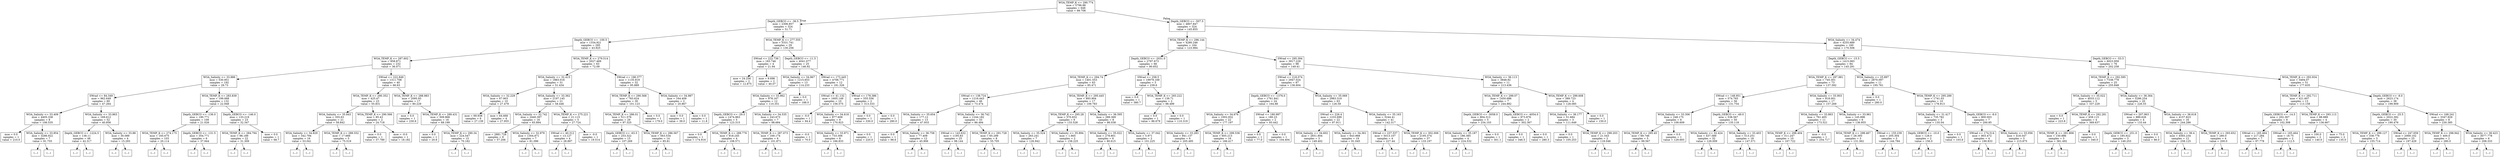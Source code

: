 digraph Tree {
node [shape=box] ;
0 [label="WOA_TEMP_K <= 290.774\nmse = 5796.88\nsamples = 648\nvalue = 99.708"] ;
1 [label="Depth_GEBCO <= -36.5\nmse = 2306.857\nsamples = 324\nvalue = 51.71"] ;
0 -> 1 [labeldistance=2.5, labelangle=45, headlabel="True"] ;
2 [label="Depth_GEBCO <= -100.5\nmse = 1334.921\nsamples = 295\nvalue = 43.925"] ;
1 -> 2 ;
3 [label="WOA_TEMP_K <= 287.602\nmse = 858.871\nsamples = 232\nvalue = 36.071"] ;
2 -> 3 ;
4 [label="WOA_Salinity <= 33.886\nmse = 530.951\nsamples = 192\nvalue = 29.73"] ;
3 -> 4 ;
5 [label="SWrad <= 84.349\nmse = 962.649\nsamples = 60\nvalue = 47.264"] ;
4 -> 5 ;
6 [label="WOA_Salinity <= 33.409\nmse = 4405.338\nsamples = 8\nvalue = 106.535"] ;
5 -> 6 ;
7 [label="mse = 0.0\nsamples = 1\nvalue = 210.0"] ;
6 -> 7 ;
8 [label="WOA_Salinity <= 33.854\nmse = 3286.922\nsamples = 7\nvalue = 91.755"] ;
6 -> 8 ;
9 [label="(...)"] ;
8 -> 9 ;
18 [label="(...)"] ;
8 -> 18 ;
21 [label="WOA_Salinity <= 33.863\nmse = 169.612\nsamples = 52\nvalue = 40.856"] ;
5 -> 21 ;
22 [label="Depth_GEBCO <= -1224.5\nmse = 138.11\nsamples = 48\nvalue = 42.317"] ;
21 -> 22 ;
23 [label="(...)"] ;
22 -> 23 ;
74 [label="(...)"] ;
22 -> 74 ;
105 [label="WOA_Salinity <= 33.88\nmse = 30.089\nsamples = 4\nvalue = 15.293"] ;
21 -> 105 ;
106 [label="(...)"] ;
105 -> 106 ;
111 [label="(...)"] ;
105 -> 111 ;
112 [label="WOA_TEMP_K <= 283.839\nmse = 199.068\nsamples = 132\nvalue = 22.948"] ;
4 -> 112 ;
113 [label="Depth_GEBCO <= -136.0\nmse = 190.771\nsamples = 109\nvalue = 21.026"] ;
112 -> 113 ;
114 [label="WOA_TEMP_K <= 274.175\nmse = 165.675\nsamples = 103\nvalue = 20.114"] ;
113 -> 114 ;
115 [label="(...)"] ;
114 -> 115 ;
138 [label="(...)"] ;
114 -> 138 ;
247 [label="Depth_GEBCO <= -131.5\nmse = 354.771\nsamples = 6\nvalue = 37.944"] ;
113 -> 247 ;
248 [label="(...)"] ;
247 -> 248 ;
249 [label="(...)"] ;
247 -> 249 ;
258 [label="Depth_GEBCO <= -146.0\nmse = 133.219\nsamples = 23\nvalue = 32.347"] ;
112 -> 258 ;
259 [label="WOA_TEMP_K <= 284.794\nmse = 98.189\nsamples = 22\nvalue = 31.309"] ;
258 -> 259 ;
260 [label="(...)"] ;
259 -> 260 ;
263 [label="(...)"] ;
259 -> 263 ;
288 [label="mse = 0.0\nsamples = 1\nvalue = 68.7"] ;
258 -> 288 ;
289 [label="SWrad <= 222.849\nmse = 1311.708\nsamples = 40\nvalue = 66.63"] ;
3 -> 289 ;
290 [label="WOA_TEMP_K <= 290.352\nmse = 425.47\nsamples = 23\nvalue = 55.831"] ;
289 -> 290 ;
291 [label="WOA_Salinity <= 35.843\nmse = 355.63\nsamples = 21\nvalue = 58.842"] ;
290 -> 291 ;
292 [label="WOA_Salinity <= 34.829\nmse = 342.794\nsamples = 16\nvalue = 53.041"] ;
291 -> 292 ;
293 [label="(...)"] ;
292 -> 293 ;
304 [label="(...)"] ;
292 -> 304 ;
323 [label="WOA_TEMP_K <= 289.552\nmse = 17.666\nsamples = 5\nvalue = 75.519"] ;
291 -> 323 ;
324 [label="(...)"] ;
323 -> 324 ;
327 [label="(...)"] ;
323 -> 327 ;
330 [label="WOA_TEMP_K <= 290.566\nmse = 85.43\nsamples = 2\nvalue = 24.718"] ;
290 -> 330 ;
331 [label="mse = 0.0\nsamples = 1\nvalue = 37.789"] ;
330 -> 331 ;
332 [label="mse = -0.0\nsamples = 1\nvalue = 18.182"] ;
330 -> 332 ;
333 [label="WOA_TEMP_K <= 288.983\nmse = 2095.93\nsamples = 17\nvalue = 80.229"] ;
289 -> 333 ;
334 [label="mse = 0.0\nsamples = 1\nvalue = 230.6"] ;
333 -> 334 ;
335 [label="WOA_TEMP_K <= 289.431\nmse = 309.968\nsamples = 16\nvalue = 68.199"] ;
333 -> 335 ;
336 [label="mse = 0.0\nsamples = 1\nvalue = 20.6"] ;
335 -> 336 ;
337 [label="WOA_TEMP_K <= 290.34\nmse = 224.547\nsamples = 15\nvalue = 70.182"] ;
335 -> 337 ;
338 [label="(...)"] ;
337 -> 338 ;
353 [label="(...)"] ;
337 -> 353 ;
358 [label="WOA_TEMP_K <= 279.514\nmse = 2027.469\nsamples = 63\nvalue = 72.09"] ;
2 -> 358 ;
359 [label="WOA_Salinity <= 32.415\nmse = 1883.016\nsamples = 31\nvalue = 51.434"] ;
358 -> 359 ;
360 [label="WOA_Salinity <= 32.229\nmse = 67.903\nsamples = 10\nvalue = 27.479"] ;
359 -> 360 ;
361 [label="mse = 69.938\nsamples = 6\nvalue = 27.139"] ;
360 -> 361 ;
362 [label="mse = 64.666\nsamples = 4\nvalue = 27.955"] ;
360 -> 362 ;
363 [label="WOA_Salinity <= 33.362\nmse = 2197.145\nsamples = 21\nvalue = 58.446"] ;
359 -> 363 ;
364 [label="WOA_Salinity <= 32.742\nmse = 2440.397\nsamples = 16\nvalue = 65.894"] ;
363 -> 364 ;
365 [label="mse = 2881.728\nsamples = 9\nvalue = 57.206"] ;
364 -> 365 ;
366 [label="WOA_Salinity <= 32.979\nmse = 1304.871\nsamples = 7\nvalue = 81.096"] ;
364 -> 366 ;
367 [label="(...)"] ;
366 -> 367 ;
368 [label="(...)"] ;
366 -> 368 ;
371 [label="WOA_TEMP_K <= 275.221\nmse = 21.115\nsamples = 5\nvalue = 27.724"] ;
363 -> 371 ;
372 [label="SWrad <= 40.312\nmse = 13.127\nsamples = 4\nvalue = 28.897"] ;
371 -> 372 ;
373 [label="(...)"] ;
372 -> 373 ;
374 [label="(...)"] ;
372 -> 374 ;
377 [label="mse = -0.0\nsamples = 1\nvalue = 19.514"] ;
371 -> 377 ;
378 [label="SWrad <= 196.377\nmse = 1135.919\nsamples = 32\nvalue = 95.889"] ;
358 -> 378 ;
379 [label="WOA_TEMP_K <= 290.568\nmse = 783.624\nsamples = 30\nvalue = 101.123"] ;
378 -> 379 ;
380 [label="WOA_TEMP_K <= 286.01\nmse = 511.576\nsamples = 29\nvalue = 97.325"] ;
379 -> 380 ;
381 [label="Depth_GEBCO <= -63.5\nmse = 253.322\nsamples = 15\nvalue = 107.269"] ;
380 -> 381 ;
382 [label="(...)"] ;
381 -> 382 ;
391 [label="(...)"] ;
381 -> 391 ;
404 [label="WOA_TEMP_K <= 286.567\nmse = 563.534\nsamples = 14\nvalue = 85.81"] ;
380 -> 404 ;
405 [label="(...)"] ;
404 -> 405 ;
406 [label="(...)"] ;
404 -> 406 ;
429 [label="mse = 0.0\nsamples = 1\nvalue = 179.0"] ;
379 -> 429 ;
430 [label="WOA_Salinity <= 34.987\nmse = 164.409\nsamples = 2\nvalue = 20.867"] ;
378 -> 430 ;
431 [label="mse = 0.0\nsamples = 1\nvalue = 39.0"] ;
430 -> 431 ;
432 [label="mse = 0.0\nsamples = 1\nvalue = 11.8"] ;
430 -> 432 ;
433 [label="WOA_TEMP_K <= 277.555\nmse = 5331.741\nsamples = 29\nvalue = 130.256"] ;
1 -> 433 ;
434 [label="SWrad <= 222.736\nmse = 183.746\nsamples = 4\nvalue = 21.94"] ;
433 -> 434 ;
435 [label="mse = 24.256\nsamples = 2\nvalue = 12.875"] ;
434 -> 435 ;
436 [label="mse = 9.696\nsamples = 2\nvalue = 40.07"] ;
434 -> 436 ;
437 [label="Depth_GEBCO <= -11.5\nmse = 4041.077\nsamples = 25\nvalue = 146.92"] ;
433 -> 437 ;
438 [label="WOA_Salinity <= 34.967\nmse = 1215.653\nsamples = 13\nvalue = 114.233"] ;
437 -> 438 ;
439 [label="WOA_Salinity <= 33.962\nmse = 978.167\nsamples = 12\nvalue = 110.351"] ;
438 -> 439 ;
440 [label="Depth_GEBCO <= -29.5\nmse = 1474.963\nsamples = 5\nvalue = 123.315"] ;
439 -> 440 ;
441 [label="mse = 0.0\nsamples = 1\nvalue = 174.916"] ;
440 -> 441 ;
442 [label="WOA_TEMP_K <= 289.776\nmse = 918.245\nsamples = 4\nvalue = 108.571"] ;
440 -> 442 ;
443 [label="(...)"] ;
442 -> 443 ;
444 [label="(...)"] ;
442 -> 444 ;
449 [label="WOA_Salinity <= 34.535\nmse = 243.673\nsamples = 7\nvalue = 98.684"] ;
439 -> 449 ;
450 [label="WOA_TEMP_K <= 287.073\nmse = 169.174\nsamples = 6\nvalue = 101.871"] ;
449 -> 450 ;
451 [label="(...)"] ;
450 -> 451 ;
458 [label="(...)"] ;
450 -> 458 ;
461 [label="mse = -0.0\nsamples = 1\nvalue = 70.0"] ;
449 -> 461 ;
462 [label="mse = 0.0\nsamples = 1\nvalue = 188.0"] ;
438 -> 462 ;
463 [label="SWrad <= 173.445\nmse = 4706.771\nsamples = 12\nvalue = 181.326"] ;
437 -> 463 ;
464 [label="SWrad <= 41.132\nmse = 1605.149\nsamples = 10\nvalue = 156.575"] ;
463 -> 464 ;
465 [label="mse = -0.0\nsamples = 1\nvalue = 94.4"] ;
464 -> 465 ;
466 [label="WOA_Salinity <= 34.618\nmse = 877.609\nsamples = 9\nvalue = 170.923"] ;
464 -> 466 ;
467 [label="WOA_Salinity <= 33.971\nmse = 733.306\nsamples = 8\nvalue = 166.833"] ;
466 -> 467 ;
468 [label="(...)"] ;
467 -> 468 ;
477 [label="(...)"] ;
467 -> 477 ;
478 [label="mse = 0.0\nsamples = 1\nvalue = 220.0"] ;
466 -> 478 ;
479 [label="SWrad <= 178.386\nmse = 555.556\nsamples = 2\nvalue = 313.333"] ;
463 -> 479 ;
480 [label="mse = 0.0\nsamples = 1\nvalue = 330.0"] ;
479 -> 480 ;
481 [label="mse = 0.0\nsamples = 1\nvalue = 280.0"] ;
479 -> 481 ;
482 [label="Depth_GEBCO <= -507.5\nmse = 4807.847\nsamples = 324\nvalue = 145.855"] ;
0 -> 482 [labeldistance=2.5, labelangle=-45, headlabel="False"] ;
483 [label="WOA_TEMP_K <= 296.144\nmse = 4280.246\nsamples = 164\nvalue = 123.984"] ;
482 -> 483 ;
484 [label="Depth_GEBCO <= -2031.0\nmse = 2797.673\nsamples = 66\nvalue = 90.652"] ;
483 -> 484 ;
485 [label="WOA_TEMP_K <= 294.74\nmse = 1401.553\nsamples = 63\nvalue = 85.471"] ;
484 -> 485 ;
486 [label="SWrad <= 138.724\nmse = 1216.443\nsamples = 46\nvalue = 73.474"] ;
485 -> 486 ;
487 [label="WOA_Salinity <= 35.654\nmse = 177.12\nsamples = 13\nvalue = 47.933"] ;
486 -> 487 ;
488 [label="mse = 0.0\nsamples = 1\nvalue = 98.6"] ;
487 -> 488 ;
489 [label="WOA_Salinity <= 36.758\nmse = 77.409\nsamples = 12\nvalue = 45.906"] ;
487 -> 489 ;
490 [label="(...)"] ;
489 -> 490 ;
511 [label="(...)"] ;
489 -> 511 ;
512 [label="WOA_Salinity <= 36.742\nmse = 1244.182\nsamples = 33\nvalue = 86.494"] ;
486 -> 512 ;
513 [label="SWrad <= 143.632\nmse = 1195.83\nsamples = 25\nvalue = 98.144"] ;
512 -> 513 ;
514 [label="(...)"] ;
513 -> 514 ;
515 [label="(...)"] ;
513 -> 515 ;
556 [label="WOA_TEMP_K <= 291.728\nmse = 65.299\nsamples = 8\nvalue = 55.705"] ;
512 -> 556 ;
557 [label="(...)"] ;
556 -> 557 ;
558 [label="(...)"] ;
556 -> 558 ;
567 [label="WOA_TEMP_K <= 295.445\nmse = 893.904\nsamples = 17\nvalue = 109.783"] ;
485 -> 567 ;
568 [label="WOA_TEMP_K <= 295.28\nmse = 370.832\nsamples = 9\nvalue = 133.528"] ;
567 -> 568 ;
569 [label="WOA_Salinity <= 35.524\nmse = 263.241\nsamples = 7\nvalue = 126.942"] ;
568 -> 569 ;
570 [label="(...)"] ;
569 -> 570 ;
571 [label="(...)"] ;
569 -> 571 ;
582 [label="WOA_Salinity <= 35.894\nmse = 1.665\nsamples = 2\nvalue = 158.225"] ;
568 -> 582 ;
583 [label="(...)"] ;
582 -> 583 ;
584 [label="(...)"] ;
582 -> 584 ;
585 [label="WOA_Salinity <= 36.595\nmse = 289.369\nsamples = 8\nvalue = 86.038"] ;
567 -> 585 ;
586 [label="WOA_Salinity <= 35.022\nmse = 278.801\nsamples = 6\nvalue = 80.615"] ;
585 -> 586 ;
587 [label="(...)"] ;
586 -> 587 ;
592 [label="(...)"] ;
586 -> 592 ;
597 [label="WOA_Salinity <= 37.042\nmse = 5.971\nsamples = 2\nvalue = 101.225"] ;
585 -> 597 ;
598 [label="(...)"] ;
597 -> 598 ;
599 [label="(...)"] ;
597 -> 599 ;
600 [label="SWrad <= 258.5\nmse = 19979.169\nsamples = 3\nvalue = 239.6"] ;
484 -> 600 ;
601 [label="mse = 0.0\nsamples = 1\nvalue = 380.7"] ;
600 -> 601 ;
602 [label="WOA_TEMP_K <= 293.222\nmse = 139.71\nsamples = 2\nvalue = 98.499"] ;
600 -> 602 ;
603 [label="mse = 0.0\nsamples = 1\nvalue = 86.679"] ;
602 -> 603 ;
604 [label="mse = 0.0\nsamples = 1\nvalue = 110.319"] ;
602 -> 604 ;
605 [label="SWrad <= 295.394\nmse = 3917.229\nsamples = 98\nvalue = 149.41"] ;
483 -> 605 ;
606 [label="SWrad <= 218.074\nmse = 2947.024\nsamples = 87\nvalue = 136.604"] ;
605 -> 606 ;
607 [label="Depth_GEBCO <= -1376.0\nmse = 1761.841\nsamples = 24\nvalue = 164.88"] ;
606 -> 607 ;
608 [label="WOA_Salinity <= 34.676\nmse = 1002.932\nsamples = 22\nvalue = 177.197"] ;
607 -> 608 ;
609 [label="WOA_Salinity <= 33.283\nmse = 941.137\nsamples = 6\nvalue = 205.495"] ;
608 -> 609 ;
610 [label="(...)"] ;
609 -> 610 ;
611 [label="(...)"] ;
609 -> 611 ;
620 [label="WOA_TEMP_K <= 299.536\nmse = 605.213\nsamples = 16\nvalue = 166.417"] ;
608 -> 620 ;
621 [label="(...)"] ;
620 -> 621 ;
642 [label="(...)"] ;
620 -> 642 ;
645 [label="SWrad <= 180.997\nmse = 180.23\nsamples = 2\nvalue = 93.442"] ;
607 -> 645 ;
646 [label="mse = 0.0\nsamples = 1\nvalue = 77.0"] ;
645 -> 646 ;
647 [label="mse = 0.0\nsamples = 1\nvalue = 104.404"] ;
645 -> 647 ;
648 [label="WOA_Salinity <= 35.069\nmse = 2983.319\nsamples = 63\nvalue = 126.59"] ;
606 -> 648 ;
649 [label="SWrad <= 226.4\nmse = 1233.699\nsamples = 22\nvalue = 97.911"] ;
648 -> 649 ;
650 [label="WOA_Salinity <= 34.602\nmse = 2651.804\nsamples = 3\nvalue = 149.402"] ;
649 -> 650 ;
651 [label="(...)"] ;
650 -> 651 ;
654 [label="(...)"] ;
650 -> 654 ;
655 [label="WOA_Salinity <= 34.361\nmse = 643.968\nsamples = 19\nvalue = 91.045"] ;
649 -> 655 ;
656 [label="(...)"] ;
655 -> 656 ;
659 [label="(...)"] ;
655 -> 659 ;
692 [label="WOA_Salinity <= 35.163\nmse = 3244.41\nsamples = 41\nvalue = 142.317"] ;
648 -> 692 ;
693 [label="SWrad <= 237.537\nmse = 5013.107\nsamples = 4\nvalue = 227.44"] ;
692 -> 693 ;
694 [label="(...)"] ;
693 -> 694 ;
695 [label="(...)"] ;
693 -> 695 ;
698 [label="WOA_TEMP_K <= 302.006\nmse = 2195.374\nsamples = 37\nvalue = 133.197"] ;
692 -> 698 ;
699 [label="(...)"] ;
698 -> 699 ;
768 [label="(...)"] ;
698 -> 768 ;
771 [label="WOA_Salinity <= 36.113\nmse = 3848.92\nsamples = 11\nvalue = 213.436"] ;
605 -> 771 ;
772 [label="WOA_TEMP_K <= 299.07\nmse = 1450.686\nsamples = 7\nvalue = 244.882"] ;
771 -> 772 ;
773 [label="Depth_GEBCO <= -3058.0\nmse = 804.313\nsamples = 5\nvalue = 234.103"] ;
772 -> 773 ;
774 [label="WOA_Salinity <= 35.187\nmse = 186.385\nsamples = 4\nvalue = 224.532"] ;
773 -> 774 ;
775 [label="(...)"] ;
774 -> 775 ;
776 [label="(...)"] ;
774 -> 776 ;
781 [label="mse = 0.0\nsamples = 1\nvalue = 301.1"] ;
773 -> 781 ;
782 [label="Depth_GEBCO <= -4054.0\nmse = 973.876\nsamples = 2\nvalue = 302.367"] ;
772 -> 782 ;
783 [label="mse = 0.0\nsamples = 1\nvalue = 346.5"] ;
782 -> 783 ;
784 [label="mse = 0.0\nsamples = 1\nvalue = 280.3"] ;
782 -> 784 ;
785 [label="WOA_TEMP_K <= 299.608\nmse = 389.723\nsamples = 4\nvalue = 128.085"] ;
771 -> 785 ;
786 [label="WOA_Salinity <= 36.177\nmse = 51.684\nsamples = 3\nvalue = 111.649"] ;
785 -> 786 ;
787 [label="mse = 0.0\nsamples = 1\nvalue = 105.253"] ;
786 -> 787 ;
788 [label="WOA_TEMP_K <= 299.203\nmse = 21.543\nsamples = 2\nvalue = 118.046"] ;
786 -> 788 ;
789 [label="(...)"] ;
788 -> 789 ;
790 [label="(...)"] ;
788 -> 790 ;
791 [label="mse = 0.0\nsamples = 1\nvalue = 150.0"] ;
785 -> 791 ;
792 [label="WOA_Salinity <= 34.474\nmse = 4255.689\nsamples = 160\nvalue = 170.506"] ;
482 -> 792 ;
793 [label="Depth_GEBCO <= -15.5\nmse = 1415.083\nsamples = 84\nvalue = 145.291"] ;
792 -> 793 ;
794 [label="WOA_TEMP_K <= 297.981\nmse = 745.301\nsamples = 73\nvalue = 137.592"] ;
793 -> 794 ;
795 [label="SWrad <= 148.951\nmse = 574.765\nsamples = 56\nvalue = 131.754"] ;
794 -> 795 ;
796 [label="WOA_Salinity <= 33.306\nmse = 248.175\nsamples = 6\nvalue = 109.609"] ;
795 -> 796 ;
797 [label="WOA_TEMP_K <= 295.45\nmse = 69.746\nsamples = 5\nvalue = 99.567"] ;
796 -> 797 ;
798 [label="(...)"] ;
797 -> 798 ;
799 [label="(...)"] ;
797 -> 799 ;
804 [label="mse = 0.0\nsamples = 1\nvalue = 129.693"] ;
796 -> 804 ;
805 [label="Depth_GEBCO <= -49.0\nmse = 538.567\nsamples = 50\nvalue = 135.118"] ;
795 -> 805 ;
806 [label="WOA_Salinity <= 32.424\nmse = 437.589\nsamples = 32\nvalue = 129.009"] ;
805 -> 806 ;
807 [label="(...)"] ;
806 -> 807 ;
810 [label="(...)"] ;
806 -> 810 ;
849 [label="WOA_Salinity <= 33.403\nmse = 513.251\nsamples = 18\nvalue = 147.571"] ;
805 -> 849 ;
850 [label="(...)"] ;
849 -> 850 ;
863 [label="(...)"] ;
849 -> 863 ;
868 [label="WOA_Salinity <= 33.903\nmse = 818.001\nsamples = 17\nvalue = 157.269"] ;
794 -> 868 ;
869 [label="WOA_Salinity <= 33.863\nmse = 761.405\nsamples = 11\nvalue = 173.521"] ;
868 -> 869 ;
870 [label="WOA_TEMP_K <= 298.404\nmse = 311.247\nsamples = 10\nvalue = 167.722"] ;
869 -> 870 ;
871 [label="(...)"] ;
870 -> 871 ;
882 [label="(...)"] ;
870 -> 882 ;
885 [label="mse = -0.0\nsamples = 1\nvalue = 254.717"] ;
869 -> 885 ;
886 [label="WOA_Salinity <= 33.961\nmse = 145.896\nsamples = 6\nvalue = 136.955"] ;
868 -> 886 ;
887 [label="WOA_TEMP_K <= 298.467\nmse = 28.393\nsamples = 3\nvalue = 131.362"] ;
886 -> 887 ;
888 [label="(...)"] ;
887 -> 888 ;
889 [label="(...)"] ;
887 -> 889 ;
890 [label="SWrad <= 155.239\nmse = 205.304\nsamples = 3\nvalue = 144.784"] ;
886 -> 890 ;
891 [label="(...)"] ;
890 -> 891 ;
892 [label="(...)"] ;
890 -> 892 ;
893 [label="WOA_Salinity <= 25.897\nmse = 2870.097\nsamples = 11\nvalue = 195.761"] ;
793 -> 893 ;
894 [label="mse = 0.0\nsamples = 1\nvalue = 280.0"] ;
893 -> 894 ;
895 [label="WOA_TEMP_K <= 295.289\nmse = 1741.03\nsamples = 10\nvalue = 178.913"] ;
893 -> 895 ;
896 [label="WOA_Salinity <= 31.417\nmse = 735.782\nsamples = 3\nvalue = 135.04"] ;
895 -> 896 ;
897 [label="Depth_GEBCO <= -10.0\nmse = 128.0\nsamples = 2\nvalue = 156.0"] ;
896 -> 897 ;
898 [label="(...)"] ;
897 -> 898 ;
899 [label="(...)"] ;
897 -> 899 ;
900 [label="mse = 0.0\nsamples = 1\nvalue = 103.6"] ;
896 -> 900 ;
901 [label="Depth_GEBCO <= -8.0\nmse = 800.003\nsamples = 7\nvalue = 200.85"] ;
895 -> 901 ;
902 [label="SWrad <= 174.514\nmse = 803.472\nsamples = 4\nvalue = 190.833"] ;
901 -> 902 ;
903 [label="(...)"] ;
902 -> 903 ;
904 [label="(...)"] ;
902 -> 904 ;
905 [label="WOA_Salinity <= 33.056\nmse = 418.547\nsamples = 3\nvalue = 215.875"] ;
901 -> 905 ;
906 [label="(...)"] ;
905 -> 906 ;
907 [label="(...)"] ;
905 -> 907 ;
908 [label="Depth_GEBCO <= -53.5\nmse = 6023.959\nsamples = 76\nvalue = 202.258"] ;
792 -> 908 ;
909 [label="WOA_TEMP_K <= 292.595\nmse = 7338.779\nsamples = 25\nvalue = 255.848"] ;
908 -> 909 ;
910 [label="WOA_Salinity <= 35.022\nmse = 4033.112\nsamples = 5\nvalue = 337.229"] ;
909 -> 910 ;
911 [label="mse = 0.0\nsamples = 1\nvalue = 223.8"] ;
910 -> 911 ;
912 [label="WOA_TEMP_K <= 292.281\nmse = 459.115\nsamples = 4\nvalue = 369.637"] ;
910 -> 912 ;
913 [label="WOA_TEMP_K <= 291.806\nmse = 150.886\nsamples = 3\nvalue = 381.492"] ;
912 -> 913 ;
914 [label="(...)"] ;
913 -> 914 ;
917 [label="(...)"] ;
913 -> 917 ;
918 [label="mse = 0.0\nsamples = 1\nvalue = 340.0"] ;
912 -> 918 ;
919 [label="WOA_Salinity <= 36.364\nmse = 5286.254\nsamples = 20\nvalue = 226.55"] ;
909 -> 919 ;
920 [label="SWrad <= 207.963\nmse = 889.626\nsamples = 4\nvalue = 133.44"] ;
919 -> 920 ;
921 [label="Depth_GEBCO <= -251.0\nmse = 185.922\nsamples = 3\nvalue = 149.253"] ;
920 -> 921 ;
922 [label="(...)"] ;
921 -> 922 ;
923 [label="(...)"] ;
921 -> 923 ;
924 [label="mse = 0.0\nsamples = 1\nvalue = 86.0"] ;
920 -> 924 ;
925 [label="WOA_Salinity <= 36.618\nmse = 4157.823\nsamples = 16\nvalue = 244.286"] ;
919 -> 925 ;
926 [label="WOA_Salinity <= 36.4\nmse = 4565.234\nsamples = 12\nvalue = 258.125"] ;
925 -> 926 ;
927 [label="(...)"] ;
926 -> 927 ;
928 [label="(...)"] ;
926 -> 928 ;
939 [label="WOA_TEMP_K <= 293.652\nmse = 280.0\nsamples = 4\nvalue = 200.0"] ;
925 -> 939 ;
940 [label="(...)"] ;
939 -> 940 ;
941 [label="(...)"] ;
939 -> 941 ;
942 [label="WOA_TEMP_K <= 293.934\nmse = 3494.07\nsamples = 51\nvalue = 177.635"] ;
908 -> 942 ;
943 [label="WOA_TEMP_K <= 292.711\nmse = 421.607\nsamples = 13\nvalue = 113.158"] ;
942 -> 943 ;
944 [label="Depth_GEBCO <= -14.5\nmse = 202.367\nsamples = 9\nvalue = 102.308"] ;
943 -> 944 ;
945 [label="SWrad <= 165.464\nmse = 217.284\nsamples = 7\nvalue = 97.778"] ;
944 -> 945 ;
946 [label="(...)"] ;
945 -> 946 ;
947 [label="(...)"] ;
945 -> 947 ;
948 [label="SWrad <= 165.464\nmse = 18.75\nsamples = 2\nvalue = 112.5"] ;
944 -> 948 ;
949 [label="(...)"] ;
948 -> 949 ;
950 [label="(...)"] ;
948 -> 950 ;
951 [label="WOA_TEMP_K <= 293.113\nmse = 88.889\nsamples = 4\nvalue = 136.667"] ;
943 -> 951 ;
952 [label="mse = 100.0\nsamples = 2\nvalue = 140.0"] ;
951 -> 952 ;
953 [label="mse = 75.0\nsamples = 2\nvalue = 135.0"] ;
951 -> 953 ;
954 [label="Depth_GEBCO <= -8.0\nmse = 2623.174\nsamples = 38\nvalue = 199.909"] ;
942 -> 954 ;
955 [label="Depth_GEBCO <= -25.5\nmse = 2022.392\nsamples = 30\nvalue = 190.476"] ;
954 -> 955 ;
956 [label="WOA_TEMP_K <= 299.127\nmse = 338.776\nsamples = 5\nvalue = 155.714"] ;
955 -> 956 ;
957 [label="(...)"] ;
956 -> 957 ;
958 [label="(...)"] ;
956 -> 958 ;
961 [label="SWrad <= 247.659\nmse = 2069.102\nsamples = 25\nvalue = 197.429"] ;
955 -> 961 ;
962 [label="(...)"] ;
961 -> 962 ;
979 [label="(...)"] ;
961 -> 979 ;
986 [label="SWrad <= 168.241\nmse = 3347.929\nsamples = 8\nvalue = 230.385"] ;
954 -> 986 ;
987 [label="WOA_TEMP_K <= 298.942\nmse = 400.0\nsamples = 2\nvalue = 280.0"] ;
986 -> 987 ;
988 [label="(...)"] ;
987 -> 988 ;
989 [label="(...)"] ;
987 -> 989 ;
990 [label="WOA_Salinity <= 36.423\nmse = 3077.778\nsamples = 6\nvalue = 208.333"] ;
986 -> 990 ;
991 [label="(...)"] ;
990 -> 991 ;
994 [label="(...)"] ;
990 -> 994 ;
}